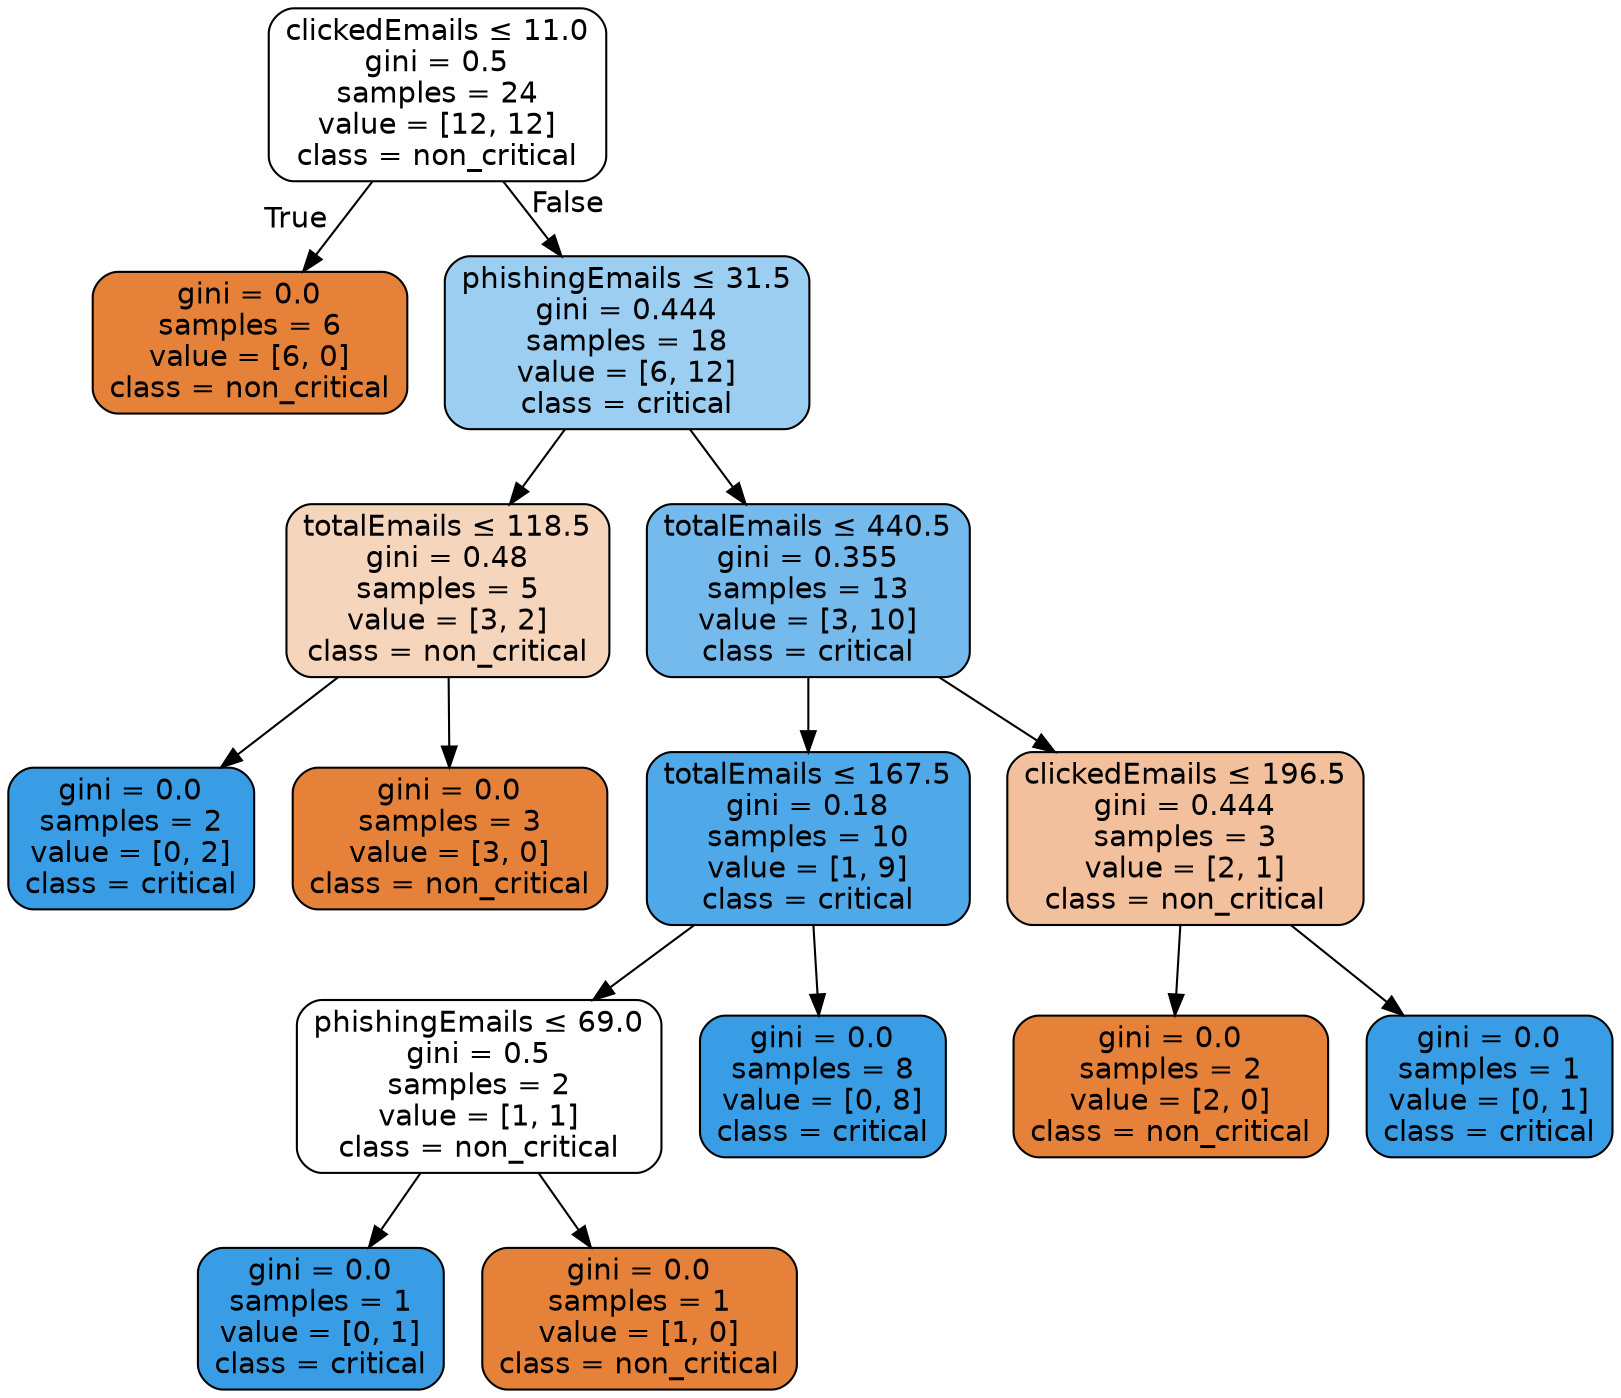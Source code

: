 digraph Tree {
node [shape=box, style="filled, rounded", color="black", fontname="helvetica"] ;
edge [fontname="helvetica"] ;
0 [label=<clickedEmails &le; 11.0<br/>gini = 0.5<br/>samples = 24<br/>value = [12, 12]<br/>class = non_critical>, fillcolor="#ffffff"] ;
1 [label=<gini = 0.0<br/>samples = 6<br/>value = [6, 0]<br/>class = non_critical>, fillcolor="#e58139"] ;
0 -> 1 [labeldistance=2.5, labelangle=45, headlabel="True"] ;
2 [label=<phishingEmails &le; 31.5<br/>gini = 0.444<br/>samples = 18<br/>value = [6, 12]<br/>class = critical>, fillcolor="#9ccef2"] ;
0 -> 2 [labeldistance=2.5, labelangle=-45, headlabel="False"] ;
3 [label=<totalEmails &le; 118.5<br/>gini = 0.48<br/>samples = 5<br/>value = [3, 2]<br/>class = non_critical>, fillcolor="#f6d5bd"] ;
2 -> 3 ;
4 [label=<gini = 0.0<br/>samples = 2<br/>value = [0, 2]<br/>class = critical>, fillcolor="#399de5"] ;
3 -> 4 ;
5 [label=<gini = 0.0<br/>samples = 3<br/>value = [3, 0]<br/>class = non_critical>, fillcolor="#e58139"] ;
3 -> 5 ;
6 [label=<totalEmails &le; 440.5<br/>gini = 0.355<br/>samples = 13<br/>value = [3, 10]<br/>class = critical>, fillcolor="#74baed"] ;
2 -> 6 ;
7 [label=<totalEmails &le; 167.5<br/>gini = 0.18<br/>samples = 10<br/>value = [1, 9]<br/>class = critical>, fillcolor="#4fa8e8"] ;
6 -> 7 ;
8 [label=<phishingEmails &le; 69.0<br/>gini = 0.5<br/>samples = 2<br/>value = [1, 1]<br/>class = non_critical>, fillcolor="#ffffff"] ;
7 -> 8 ;
9 [label=<gini = 0.0<br/>samples = 1<br/>value = [0, 1]<br/>class = critical>, fillcolor="#399de5"] ;
8 -> 9 ;
10 [label=<gini = 0.0<br/>samples = 1<br/>value = [1, 0]<br/>class = non_critical>, fillcolor="#e58139"] ;
8 -> 10 ;
11 [label=<gini = 0.0<br/>samples = 8<br/>value = [0, 8]<br/>class = critical>, fillcolor="#399de5"] ;
7 -> 11 ;
12 [label=<clickedEmails &le; 196.5<br/>gini = 0.444<br/>samples = 3<br/>value = [2, 1]<br/>class = non_critical>, fillcolor="#f2c09c"] ;
6 -> 12 ;
13 [label=<gini = 0.0<br/>samples = 2<br/>value = [2, 0]<br/>class = non_critical>, fillcolor="#e58139"] ;
12 -> 13 ;
14 [label=<gini = 0.0<br/>samples = 1<br/>value = [0, 1]<br/>class = critical>, fillcolor="#399de5"] ;
12 -> 14 ;
}
